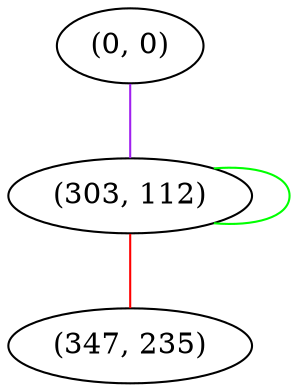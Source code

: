 graph "" {
"(0, 0)";
"(303, 112)";
"(347, 235)";
"(0, 0)" -- "(303, 112)"  [color=purple, key=0, weight=4];
"(303, 112)" -- "(303, 112)"  [color=green, key=0, weight=2];
"(303, 112)" -- "(347, 235)"  [color=red, key=0, weight=1];
}
